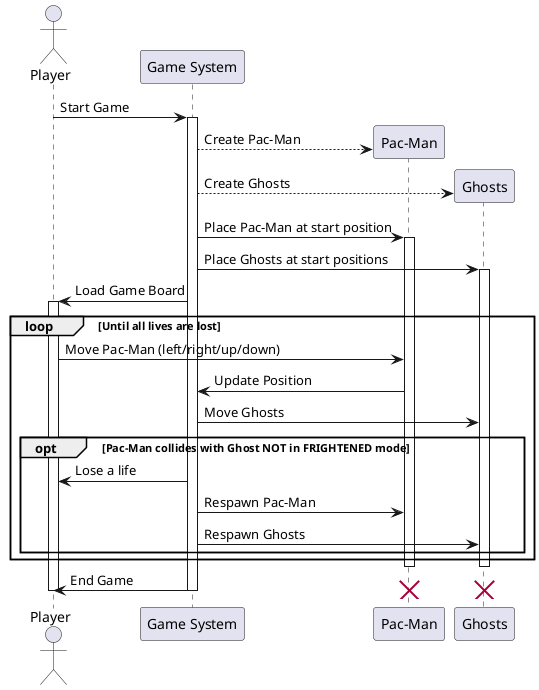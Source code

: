 @startuml
actor Player
participant "Game System" as GameSystem
participant "Pac-Man" as PacMan
participant "Ghosts" as Ghosts

Player -> GameSystem: Start Game
activate GameSystem

GameSystem --> PacMan **: Create Pac-Man

GameSystem --> Ghosts **: Create Ghosts

GameSystem -> PacMan: Place Pac-Man at start position
activate PacMan
GameSystem -> Ghosts: Place Ghosts at start positions
activate Ghosts
GameSystem -> Player: Load Game Board
activate Player

loop Until all lives are lost
    Player -> PacMan: Move Pac-Man (left/right/up/down)
    PacMan -> GameSystem: Update Position
    GameSystem -> Ghosts: Move Ghosts

    opt Pac-Man collides with Ghost NOT in FRIGHTENED mode
        GameSystem -> Player: Lose a life
        GameSystem -> PacMan: Respawn Pac-Man
        GameSystem -> Ghosts: Respawn Ghosts
    end
end

deactivate Ghosts
deactivate PacMan

GameSystem -> Player: End Game
destroy PacMan
destroy Ghosts

deactivate Player
deactivate GameSystem
@enduml